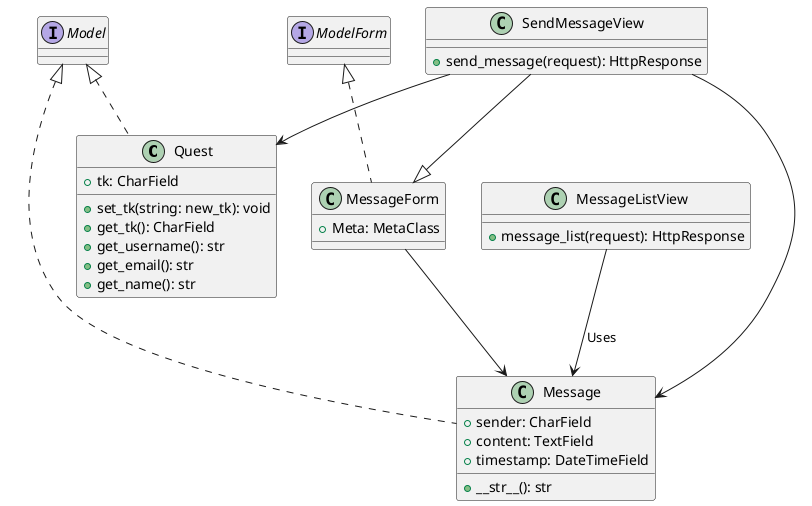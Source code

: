 @startuml
class Quest implements Model {
  + tk: CharField
	
  + set_tk(string: new_tk): void
	+ get_tk(): CharField
  + get_username(): str
  + get_email(): str
  + get_name(): str
}

class Message implements Model{
  + sender: CharField
  + content: TextField
  + timestamp: DateTimeField
  + __str__(): str
}

class MessageForm implements ModelForm{
  + Meta: MetaClass
}

MessageForm --> Message

class MessageListView {
  + message_list(request): HttpResponse
}

MessageListView --> Message: Uses

class SendMessageView {
  + send_message(request): HttpResponse
}

SendMessageView --|> MessageForm
SendMessageView --> Message
SendMessageView --> Quest
@enduml